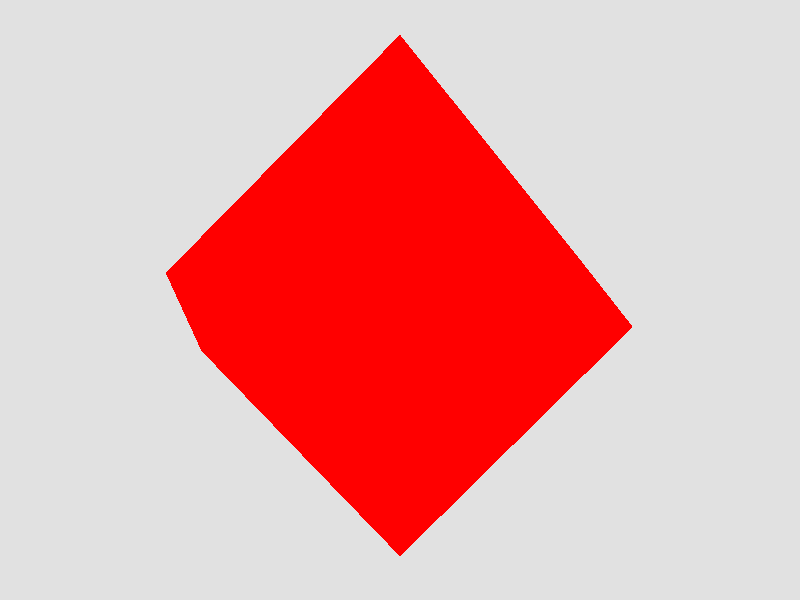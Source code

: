#include "colors.inc"

camera {
 location <4, 2, -13>
 look_at 0
 angle 20
}

light_source { <3, 8, -15> White }
background { Gray75 }

#declare frame_w = 0.03;
#declare frame_t = texture {
 pigment { color Red }
 finish { ambient .2 diffuse 0.8 specular 1 }
}

#declare body_t = texture { 
 pigment { color Red filter 0.6 }
}

#declare Planes = array[10];

#declare I = 0;
#declare J = 1;
#declare N = 10;
intersection {
#while (I < N)
 #local H = sqrt((cos(pi/N)-cos(2 * pi/N))/2) * 3;
 #declare Planes[I] = <sin(2 * pi * I/N), H * J, cos(2 * pi * I/N)>;

 plane { Planes[I], 1 texture { body_t } }

 #declare I = I + 1;
 #declare J = -J;
#end
}
